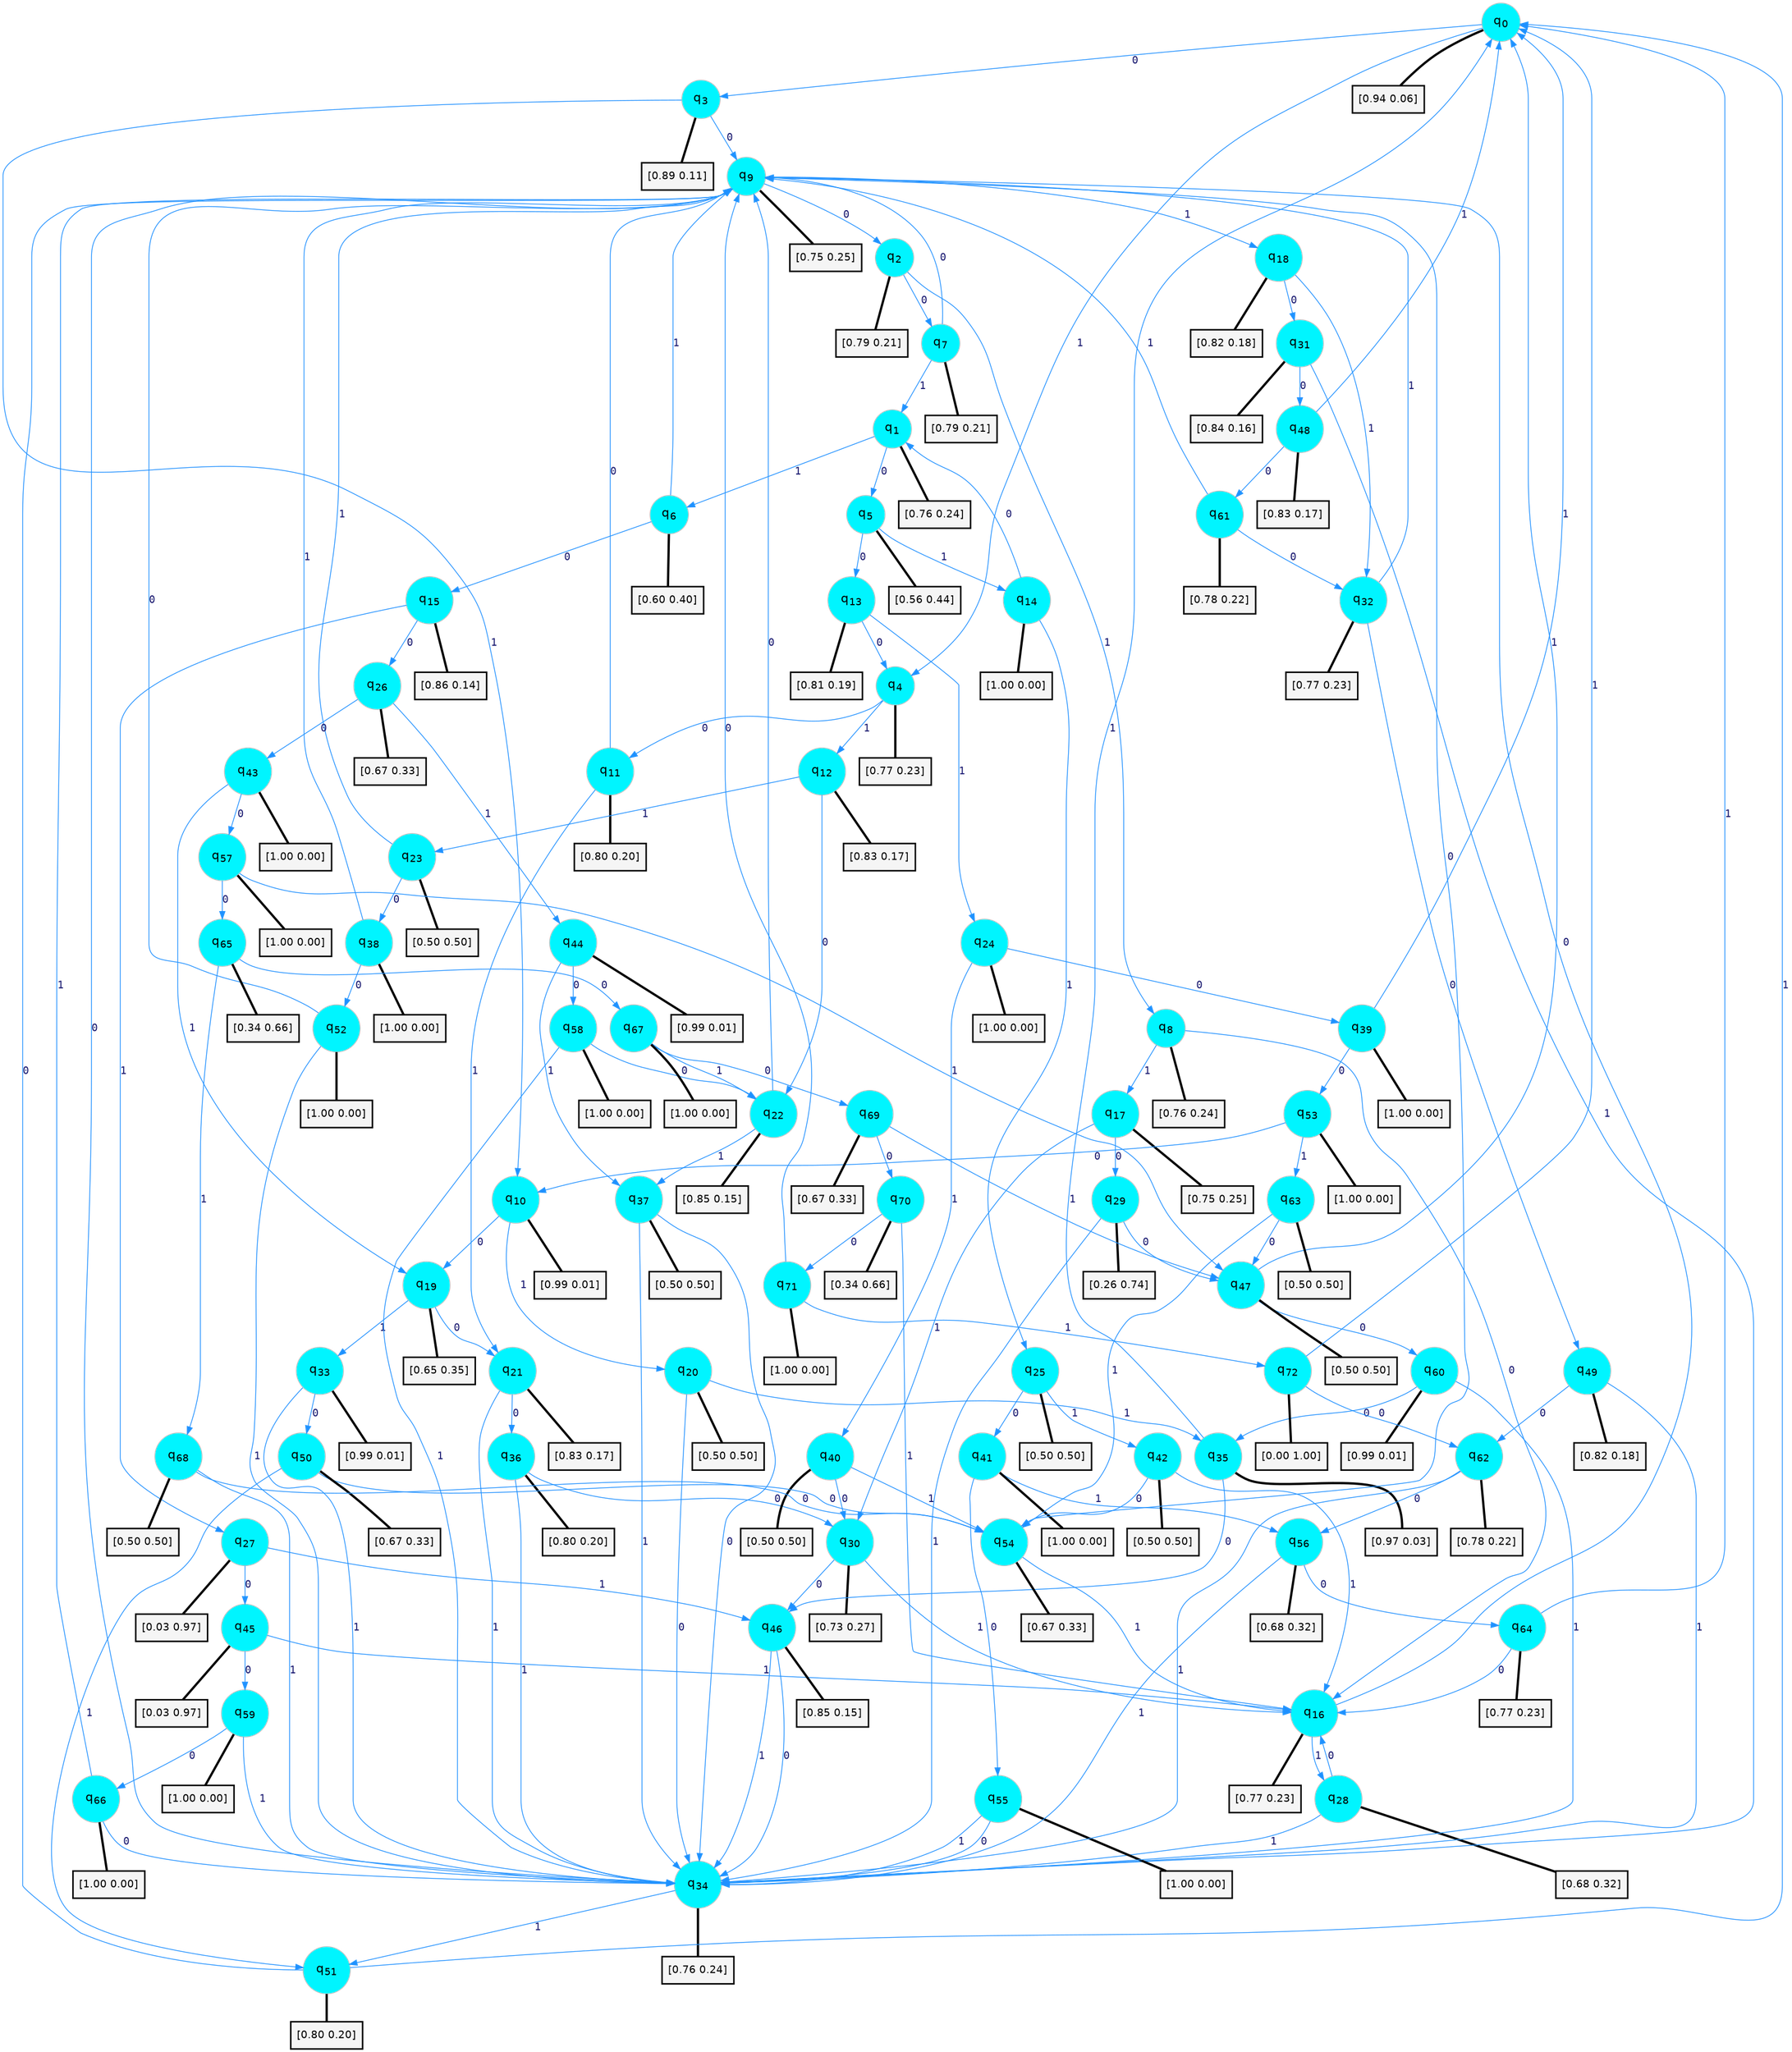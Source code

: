 digraph G {
graph [
bgcolor=transparent, dpi=300, rankdir=TD, size="40,25"];
node [
color=gray, fillcolor=turquoise1, fontcolor=black, fontname=Helvetica, fontsize=16, fontweight=bold, shape=circle, style=filled];
edge [
arrowsize=1, color=dodgerblue1, fontcolor=midnightblue, fontname=courier, fontweight=bold, penwidth=1, style=solid, weight=20];
0[label=<q<SUB>0</SUB>>];
1[label=<q<SUB>1</SUB>>];
2[label=<q<SUB>2</SUB>>];
3[label=<q<SUB>3</SUB>>];
4[label=<q<SUB>4</SUB>>];
5[label=<q<SUB>5</SUB>>];
6[label=<q<SUB>6</SUB>>];
7[label=<q<SUB>7</SUB>>];
8[label=<q<SUB>8</SUB>>];
9[label=<q<SUB>9</SUB>>];
10[label=<q<SUB>10</SUB>>];
11[label=<q<SUB>11</SUB>>];
12[label=<q<SUB>12</SUB>>];
13[label=<q<SUB>13</SUB>>];
14[label=<q<SUB>14</SUB>>];
15[label=<q<SUB>15</SUB>>];
16[label=<q<SUB>16</SUB>>];
17[label=<q<SUB>17</SUB>>];
18[label=<q<SUB>18</SUB>>];
19[label=<q<SUB>19</SUB>>];
20[label=<q<SUB>20</SUB>>];
21[label=<q<SUB>21</SUB>>];
22[label=<q<SUB>22</SUB>>];
23[label=<q<SUB>23</SUB>>];
24[label=<q<SUB>24</SUB>>];
25[label=<q<SUB>25</SUB>>];
26[label=<q<SUB>26</SUB>>];
27[label=<q<SUB>27</SUB>>];
28[label=<q<SUB>28</SUB>>];
29[label=<q<SUB>29</SUB>>];
30[label=<q<SUB>30</SUB>>];
31[label=<q<SUB>31</SUB>>];
32[label=<q<SUB>32</SUB>>];
33[label=<q<SUB>33</SUB>>];
34[label=<q<SUB>34</SUB>>];
35[label=<q<SUB>35</SUB>>];
36[label=<q<SUB>36</SUB>>];
37[label=<q<SUB>37</SUB>>];
38[label=<q<SUB>38</SUB>>];
39[label=<q<SUB>39</SUB>>];
40[label=<q<SUB>40</SUB>>];
41[label=<q<SUB>41</SUB>>];
42[label=<q<SUB>42</SUB>>];
43[label=<q<SUB>43</SUB>>];
44[label=<q<SUB>44</SUB>>];
45[label=<q<SUB>45</SUB>>];
46[label=<q<SUB>46</SUB>>];
47[label=<q<SUB>47</SUB>>];
48[label=<q<SUB>48</SUB>>];
49[label=<q<SUB>49</SUB>>];
50[label=<q<SUB>50</SUB>>];
51[label=<q<SUB>51</SUB>>];
52[label=<q<SUB>52</SUB>>];
53[label=<q<SUB>53</SUB>>];
54[label=<q<SUB>54</SUB>>];
55[label=<q<SUB>55</SUB>>];
56[label=<q<SUB>56</SUB>>];
57[label=<q<SUB>57</SUB>>];
58[label=<q<SUB>58</SUB>>];
59[label=<q<SUB>59</SUB>>];
60[label=<q<SUB>60</SUB>>];
61[label=<q<SUB>61</SUB>>];
62[label=<q<SUB>62</SUB>>];
63[label=<q<SUB>63</SUB>>];
64[label=<q<SUB>64</SUB>>];
65[label=<q<SUB>65</SUB>>];
66[label=<q<SUB>66</SUB>>];
67[label=<q<SUB>67</SUB>>];
68[label=<q<SUB>68</SUB>>];
69[label=<q<SUB>69</SUB>>];
70[label=<q<SUB>70</SUB>>];
71[label=<q<SUB>71</SUB>>];
72[label=<q<SUB>72</SUB>>];
73[label="[0.94 0.06]", shape=box,fontcolor=black, fontname=Helvetica, fontsize=14, penwidth=2, fillcolor=whitesmoke,color=black];
74[label="[0.76 0.24]", shape=box,fontcolor=black, fontname=Helvetica, fontsize=14, penwidth=2, fillcolor=whitesmoke,color=black];
75[label="[0.79 0.21]", shape=box,fontcolor=black, fontname=Helvetica, fontsize=14, penwidth=2, fillcolor=whitesmoke,color=black];
76[label="[0.89 0.11]", shape=box,fontcolor=black, fontname=Helvetica, fontsize=14, penwidth=2, fillcolor=whitesmoke,color=black];
77[label="[0.77 0.23]", shape=box,fontcolor=black, fontname=Helvetica, fontsize=14, penwidth=2, fillcolor=whitesmoke,color=black];
78[label="[0.56 0.44]", shape=box,fontcolor=black, fontname=Helvetica, fontsize=14, penwidth=2, fillcolor=whitesmoke,color=black];
79[label="[0.60 0.40]", shape=box,fontcolor=black, fontname=Helvetica, fontsize=14, penwidth=2, fillcolor=whitesmoke,color=black];
80[label="[0.79 0.21]", shape=box,fontcolor=black, fontname=Helvetica, fontsize=14, penwidth=2, fillcolor=whitesmoke,color=black];
81[label="[0.76 0.24]", shape=box,fontcolor=black, fontname=Helvetica, fontsize=14, penwidth=2, fillcolor=whitesmoke,color=black];
82[label="[0.75 0.25]", shape=box,fontcolor=black, fontname=Helvetica, fontsize=14, penwidth=2, fillcolor=whitesmoke,color=black];
83[label="[0.99 0.01]", shape=box,fontcolor=black, fontname=Helvetica, fontsize=14, penwidth=2, fillcolor=whitesmoke,color=black];
84[label="[0.80 0.20]", shape=box,fontcolor=black, fontname=Helvetica, fontsize=14, penwidth=2, fillcolor=whitesmoke,color=black];
85[label="[0.83 0.17]", shape=box,fontcolor=black, fontname=Helvetica, fontsize=14, penwidth=2, fillcolor=whitesmoke,color=black];
86[label="[0.81 0.19]", shape=box,fontcolor=black, fontname=Helvetica, fontsize=14, penwidth=2, fillcolor=whitesmoke,color=black];
87[label="[1.00 0.00]", shape=box,fontcolor=black, fontname=Helvetica, fontsize=14, penwidth=2, fillcolor=whitesmoke,color=black];
88[label="[0.86 0.14]", shape=box,fontcolor=black, fontname=Helvetica, fontsize=14, penwidth=2, fillcolor=whitesmoke,color=black];
89[label="[0.77 0.23]", shape=box,fontcolor=black, fontname=Helvetica, fontsize=14, penwidth=2, fillcolor=whitesmoke,color=black];
90[label="[0.75 0.25]", shape=box,fontcolor=black, fontname=Helvetica, fontsize=14, penwidth=2, fillcolor=whitesmoke,color=black];
91[label="[0.82 0.18]", shape=box,fontcolor=black, fontname=Helvetica, fontsize=14, penwidth=2, fillcolor=whitesmoke,color=black];
92[label="[0.65 0.35]", shape=box,fontcolor=black, fontname=Helvetica, fontsize=14, penwidth=2, fillcolor=whitesmoke,color=black];
93[label="[0.50 0.50]", shape=box,fontcolor=black, fontname=Helvetica, fontsize=14, penwidth=2, fillcolor=whitesmoke,color=black];
94[label="[0.83 0.17]", shape=box,fontcolor=black, fontname=Helvetica, fontsize=14, penwidth=2, fillcolor=whitesmoke,color=black];
95[label="[0.85 0.15]", shape=box,fontcolor=black, fontname=Helvetica, fontsize=14, penwidth=2, fillcolor=whitesmoke,color=black];
96[label="[0.50 0.50]", shape=box,fontcolor=black, fontname=Helvetica, fontsize=14, penwidth=2, fillcolor=whitesmoke,color=black];
97[label="[1.00 0.00]", shape=box,fontcolor=black, fontname=Helvetica, fontsize=14, penwidth=2, fillcolor=whitesmoke,color=black];
98[label="[0.50 0.50]", shape=box,fontcolor=black, fontname=Helvetica, fontsize=14, penwidth=2, fillcolor=whitesmoke,color=black];
99[label="[0.67 0.33]", shape=box,fontcolor=black, fontname=Helvetica, fontsize=14, penwidth=2, fillcolor=whitesmoke,color=black];
100[label="[0.03 0.97]", shape=box,fontcolor=black, fontname=Helvetica, fontsize=14, penwidth=2, fillcolor=whitesmoke,color=black];
101[label="[0.68 0.32]", shape=box,fontcolor=black, fontname=Helvetica, fontsize=14, penwidth=2, fillcolor=whitesmoke,color=black];
102[label="[0.26 0.74]", shape=box,fontcolor=black, fontname=Helvetica, fontsize=14, penwidth=2, fillcolor=whitesmoke,color=black];
103[label="[0.73 0.27]", shape=box,fontcolor=black, fontname=Helvetica, fontsize=14, penwidth=2, fillcolor=whitesmoke,color=black];
104[label="[0.84 0.16]", shape=box,fontcolor=black, fontname=Helvetica, fontsize=14, penwidth=2, fillcolor=whitesmoke,color=black];
105[label="[0.77 0.23]", shape=box,fontcolor=black, fontname=Helvetica, fontsize=14, penwidth=2, fillcolor=whitesmoke,color=black];
106[label="[0.99 0.01]", shape=box,fontcolor=black, fontname=Helvetica, fontsize=14, penwidth=2, fillcolor=whitesmoke,color=black];
107[label="[0.76 0.24]", shape=box,fontcolor=black, fontname=Helvetica, fontsize=14, penwidth=2, fillcolor=whitesmoke,color=black];
108[label="[0.97 0.03]", shape=box,fontcolor=black, fontname=Helvetica, fontsize=14, penwidth=2, fillcolor=whitesmoke,color=black];
109[label="[0.80 0.20]", shape=box,fontcolor=black, fontname=Helvetica, fontsize=14, penwidth=2, fillcolor=whitesmoke,color=black];
110[label="[0.50 0.50]", shape=box,fontcolor=black, fontname=Helvetica, fontsize=14, penwidth=2, fillcolor=whitesmoke,color=black];
111[label="[1.00 0.00]", shape=box,fontcolor=black, fontname=Helvetica, fontsize=14, penwidth=2, fillcolor=whitesmoke,color=black];
112[label="[1.00 0.00]", shape=box,fontcolor=black, fontname=Helvetica, fontsize=14, penwidth=2, fillcolor=whitesmoke,color=black];
113[label="[0.50 0.50]", shape=box,fontcolor=black, fontname=Helvetica, fontsize=14, penwidth=2, fillcolor=whitesmoke,color=black];
114[label="[1.00 0.00]", shape=box,fontcolor=black, fontname=Helvetica, fontsize=14, penwidth=2, fillcolor=whitesmoke,color=black];
115[label="[0.50 0.50]", shape=box,fontcolor=black, fontname=Helvetica, fontsize=14, penwidth=2, fillcolor=whitesmoke,color=black];
116[label="[1.00 0.00]", shape=box,fontcolor=black, fontname=Helvetica, fontsize=14, penwidth=2, fillcolor=whitesmoke,color=black];
117[label="[0.99 0.01]", shape=box,fontcolor=black, fontname=Helvetica, fontsize=14, penwidth=2, fillcolor=whitesmoke,color=black];
118[label="[0.03 0.97]", shape=box,fontcolor=black, fontname=Helvetica, fontsize=14, penwidth=2, fillcolor=whitesmoke,color=black];
119[label="[0.85 0.15]", shape=box,fontcolor=black, fontname=Helvetica, fontsize=14, penwidth=2, fillcolor=whitesmoke,color=black];
120[label="[0.50 0.50]", shape=box,fontcolor=black, fontname=Helvetica, fontsize=14, penwidth=2, fillcolor=whitesmoke,color=black];
121[label="[0.83 0.17]", shape=box,fontcolor=black, fontname=Helvetica, fontsize=14, penwidth=2, fillcolor=whitesmoke,color=black];
122[label="[0.82 0.18]", shape=box,fontcolor=black, fontname=Helvetica, fontsize=14, penwidth=2, fillcolor=whitesmoke,color=black];
123[label="[0.67 0.33]", shape=box,fontcolor=black, fontname=Helvetica, fontsize=14, penwidth=2, fillcolor=whitesmoke,color=black];
124[label="[0.80 0.20]", shape=box,fontcolor=black, fontname=Helvetica, fontsize=14, penwidth=2, fillcolor=whitesmoke,color=black];
125[label="[1.00 0.00]", shape=box,fontcolor=black, fontname=Helvetica, fontsize=14, penwidth=2, fillcolor=whitesmoke,color=black];
126[label="[1.00 0.00]", shape=box,fontcolor=black, fontname=Helvetica, fontsize=14, penwidth=2, fillcolor=whitesmoke,color=black];
127[label="[0.67 0.33]", shape=box,fontcolor=black, fontname=Helvetica, fontsize=14, penwidth=2, fillcolor=whitesmoke,color=black];
128[label="[1.00 0.00]", shape=box,fontcolor=black, fontname=Helvetica, fontsize=14, penwidth=2, fillcolor=whitesmoke,color=black];
129[label="[0.68 0.32]", shape=box,fontcolor=black, fontname=Helvetica, fontsize=14, penwidth=2, fillcolor=whitesmoke,color=black];
130[label="[1.00 0.00]", shape=box,fontcolor=black, fontname=Helvetica, fontsize=14, penwidth=2, fillcolor=whitesmoke,color=black];
131[label="[1.00 0.00]", shape=box,fontcolor=black, fontname=Helvetica, fontsize=14, penwidth=2, fillcolor=whitesmoke,color=black];
132[label="[1.00 0.00]", shape=box,fontcolor=black, fontname=Helvetica, fontsize=14, penwidth=2, fillcolor=whitesmoke,color=black];
133[label="[0.99 0.01]", shape=box,fontcolor=black, fontname=Helvetica, fontsize=14, penwidth=2, fillcolor=whitesmoke,color=black];
134[label="[0.78 0.22]", shape=box,fontcolor=black, fontname=Helvetica, fontsize=14, penwidth=2, fillcolor=whitesmoke,color=black];
135[label="[0.78 0.22]", shape=box,fontcolor=black, fontname=Helvetica, fontsize=14, penwidth=2, fillcolor=whitesmoke,color=black];
136[label="[0.50 0.50]", shape=box,fontcolor=black, fontname=Helvetica, fontsize=14, penwidth=2, fillcolor=whitesmoke,color=black];
137[label="[0.77 0.23]", shape=box,fontcolor=black, fontname=Helvetica, fontsize=14, penwidth=2, fillcolor=whitesmoke,color=black];
138[label="[0.34 0.66]", shape=box,fontcolor=black, fontname=Helvetica, fontsize=14, penwidth=2, fillcolor=whitesmoke,color=black];
139[label="[1.00 0.00]", shape=box,fontcolor=black, fontname=Helvetica, fontsize=14, penwidth=2, fillcolor=whitesmoke,color=black];
140[label="[1.00 0.00]", shape=box,fontcolor=black, fontname=Helvetica, fontsize=14, penwidth=2, fillcolor=whitesmoke,color=black];
141[label="[0.50 0.50]", shape=box,fontcolor=black, fontname=Helvetica, fontsize=14, penwidth=2, fillcolor=whitesmoke,color=black];
142[label="[0.67 0.33]", shape=box,fontcolor=black, fontname=Helvetica, fontsize=14, penwidth=2, fillcolor=whitesmoke,color=black];
143[label="[0.34 0.66]", shape=box,fontcolor=black, fontname=Helvetica, fontsize=14, penwidth=2, fillcolor=whitesmoke,color=black];
144[label="[1.00 0.00]", shape=box,fontcolor=black, fontname=Helvetica, fontsize=14, penwidth=2, fillcolor=whitesmoke,color=black];
145[label="[0.00 1.00]", shape=box,fontcolor=black, fontname=Helvetica, fontsize=14, penwidth=2, fillcolor=whitesmoke,color=black];
0->3 [label=0];
0->4 [label=1];
0->73 [arrowhead=none, penwidth=3,color=black];
1->5 [label=0];
1->6 [label=1];
1->74 [arrowhead=none, penwidth=3,color=black];
2->7 [label=0];
2->8 [label=1];
2->75 [arrowhead=none, penwidth=3,color=black];
3->9 [label=0];
3->10 [label=1];
3->76 [arrowhead=none, penwidth=3,color=black];
4->11 [label=0];
4->12 [label=1];
4->77 [arrowhead=none, penwidth=3,color=black];
5->13 [label=0];
5->14 [label=1];
5->78 [arrowhead=none, penwidth=3,color=black];
6->15 [label=0];
6->9 [label=1];
6->79 [arrowhead=none, penwidth=3,color=black];
7->9 [label=0];
7->1 [label=1];
7->80 [arrowhead=none, penwidth=3,color=black];
8->16 [label=0];
8->17 [label=1];
8->81 [arrowhead=none, penwidth=3,color=black];
9->2 [label=0];
9->18 [label=1];
9->82 [arrowhead=none, penwidth=3,color=black];
10->19 [label=0];
10->20 [label=1];
10->83 [arrowhead=none, penwidth=3,color=black];
11->9 [label=0];
11->21 [label=1];
11->84 [arrowhead=none, penwidth=3,color=black];
12->22 [label=0];
12->23 [label=1];
12->85 [arrowhead=none, penwidth=3,color=black];
13->4 [label=0];
13->24 [label=1];
13->86 [arrowhead=none, penwidth=3,color=black];
14->1 [label=0];
14->25 [label=1];
14->87 [arrowhead=none, penwidth=3,color=black];
15->26 [label=0];
15->27 [label=1];
15->88 [arrowhead=none, penwidth=3,color=black];
16->9 [label=0];
16->28 [label=1];
16->89 [arrowhead=none, penwidth=3,color=black];
17->29 [label=0];
17->30 [label=1];
17->90 [arrowhead=none, penwidth=3,color=black];
18->31 [label=0];
18->32 [label=1];
18->91 [arrowhead=none, penwidth=3,color=black];
19->21 [label=0];
19->33 [label=1];
19->92 [arrowhead=none, penwidth=3,color=black];
20->34 [label=0];
20->35 [label=1];
20->93 [arrowhead=none, penwidth=3,color=black];
21->36 [label=0];
21->34 [label=1];
21->94 [arrowhead=none, penwidth=3,color=black];
22->9 [label=0];
22->37 [label=1];
22->95 [arrowhead=none, penwidth=3,color=black];
23->38 [label=0];
23->9 [label=1];
23->96 [arrowhead=none, penwidth=3,color=black];
24->39 [label=0];
24->40 [label=1];
24->97 [arrowhead=none, penwidth=3,color=black];
25->41 [label=0];
25->42 [label=1];
25->98 [arrowhead=none, penwidth=3,color=black];
26->43 [label=0];
26->44 [label=1];
26->99 [arrowhead=none, penwidth=3,color=black];
27->45 [label=0];
27->46 [label=1];
27->100 [arrowhead=none, penwidth=3,color=black];
28->16 [label=0];
28->34 [label=1];
28->101 [arrowhead=none, penwidth=3,color=black];
29->47 [label=0];
29->34 [label=1];
29->102 [arrowhead=none, penwidth=3,color=black];
30->46 [label=0];
30->16 [label=1];
30->103 [arrowhead=none, penwidth=3,color=black];
31->48 [label=0];
31->34 [label=1];
31->104 [arrowhead=none, penwidth=3,color=black];
32->49 [label=0];
32->9 [label=1];
32->105 [arrowhead=none, penwidth=3,color=black];
33->50 [label=0];
33->34 [label=1];
33->106 [arrowhead=none, penwidth=3,color=black];
34->9 [label=0];
34->51 [label=1];
34->107 [arrowhead=none, penwidth=3,color=black];
35->46 [label=0];
35->0 [label=1];
35->108 [arrowhead=none, penwidth=3,color=black];
36->30 [label=0];
36->34 [label=1];
36->109 [arrowhead=none, penwidth=3,color=black];
37->34 [label=0];
37->34 [label=1];
37->110 [arrowhead=none, penwidth=3,color=black];
38->52 [label=0];
38->9 [label=1];
38->111 [arrowhead=none, penwidth=3,color=black];
39->53 [label=0];
39->0 [label=1];
39->112 [arrowhead=none, penwidth=3,color=black];
40->30 [label=0];
40->54 [label=1];
40->113 [arrowhead=none, penwidth=3,color=black];
41->55 [label=0];
41->56 [label=1];
41->114 [arrowhead=none, penwidth=3,color=black];
42->54 [label=0];
42->16 [label=1];
42->115 [arrowhead=none, penwidth=3,color=black];
43->57 [label=0];
43->19 [label=1];
43->116 [arrowhead=none, penwidth=3,color=black];
44->58 [label=0];
44->37 [label=1];
44->117 [arrowhead=none, penwidth=3,color=black];
45->59 [label=0];
45->16 [label=1];
45->118 [arrowhead=none, penwidth=3,color=black];
46->34 [label=0];
46->34 [label=1];
46->119 [arrowhead=none, penwidth=3,color=black];
47->60 [label=0];
47->0 [label=1];
47->120 [arrowhead=none, penwidth=3,color=black];
48->61 [label=0];
48->0 [label=1];
48->121 [arrowhead=none, penwidth=3,color=black];
49->62 [label=0];
49->34 [label=1];
49->122 [arrowhead=none, penwidth=3,color=black];
50->54 [label=0];
50->51 [label=1];
50->123 [arrowhead=none, penwidth=3,color=black];
51->9 [label=0];
51->0 [label=1];
51->124 [arrowhead=none, penwidth=3,color=black];
52->9 [label=0];
52->34 [label=1];
52->125 [arrowhead=none, penwidth=3,color=black];
53->10 [label=0];
53->63 [label=1];
53->126 [arrowhead=none, penwidth=3,color=black];
54->9 [label=0];
54->16 [label=1];
54->127 [arrowhead=none, penwidth=3,color=black];
55->34 [label=0];
55->34 [label=1];
55->128 [arrowhead=none, penwidth=3,color=black];
56->64 [label=0];
56->34 [label=1];
56->129 [arrowhead=none, penwidth=3,color=black];
57->65 [label=0];
57->47 [label=1];
57->130 [arrowhead=none, penwidth=3,color=black];
58->22 [label=0];
58->34 [label=1];
58->131 [arrowhead=none, penwidth=3,color=black];
59->66 [label=0];
59->34 [label=1];
59->132 [arrowhead=none, penwidth=3,color=black];
60->35 [label=0];
60->34 [label=1];
60->133 [arrowhead=none, penwidth=3,color=black];
61->32 [label=0];
61->9 [label=1];
61->134 [arrowhead=none, penwidth=3,color=black];
62->56 [label=0];
62->34 [label=1];
62->135 [arrowhead=none, penwidth=3,color=black];
63->47 [label=0];
63->54 [label=1];
63->136 [arrowhead=none, penwidth=3,color=black];
64->16 [label=0];
64->0 [label=1];
64->137 [arrowhead=none, penwidth=3,color=black];
65->67 [label=0];
65->68 [label=1];
65->138 [arrowhead=none, penwidth=3,color=black];
66->34 [label=0];
66->9 [label=1];
66->139 [arrowhead=none, penwidth=3,color=black];
67->69 [label=0];
67->22 [label=1];
67->140 [arrowhead=none, penwidth=3,color=black];
68->54 [label=0];
68->34 [label=1];
68->141 [arrowhead=none, penwidth=3,color=black];
69->70 [label=0];
69->47 [label=1];
69->142 [arrowhead=none, penwidth=3,color=black];
70->71 [label=0];
70->16 [label=1];
70->143 [arrowhead=none, penwidth=3,color=black];
71->9 [label=0];
71->72 [label=1];
71->144 [arrowhead=none, penwidth=3,color=black];
72->62 [label=0];
72->0 [label=1];
72->145 [arrowhead=none, penwidth=3,color=black];
}
